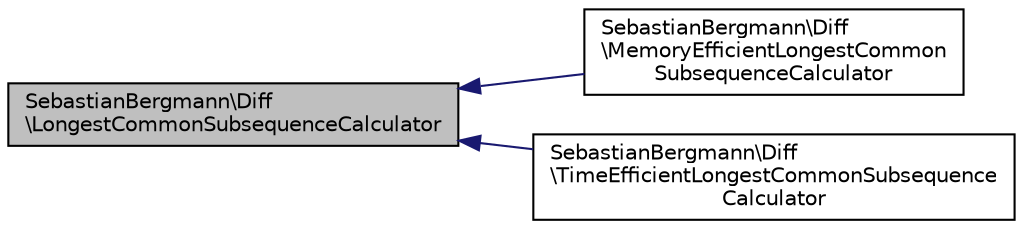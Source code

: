 digraph "SebastianBergmann\Diff\LongestCommonSubsequenceCalculator"
{
  edge [fontname="Helvetica",fontsize="10",labelfontname="Helvetica",labelfontsize="10"];
  node [fontname="Helvetica",fontsize="10",shape=record];
  rankdir="LR";
  Node0 [label="SebastianBergmann\\Diff\l\\LongestCommonSubsequenceCalculator",height=0.2,width=0.4,color="black", fillcolor="grey75", style="filled", fontcolor="black"];
  Node0 -> Node1 [dir="back",color="midnightblue",fontsize="10",style="solid",fontname="Helvetica"];
  Node1 [label="SebastianBergmann\\Diff\l\\MemoryEfficientLongestCommon\lSubsequenceCalculator",height=0.2,width=0.4,color="black", fillcolor="white", style="filled",URL="$classSebastianBergmann_1_1Diff_1_1MemoryEfficientLongestCommonSubsequenceCalculator.html"];
  Node0 -> Node2 [dir="back",color="midnightblue",fontsize="10",style="solid",fontname="Helvetica"];
  Node2 [label="SebastianBergmann\\Diff\l\\TimeEfficientLongestCommonSubsequence\lCalculator",height=0.2,width=0.4,color="black", fillcolor="white", style="filled",URL="$classSebastianBergmann_1_1Diff_1_1TimeEfficientLongestCommonSubsequenceCalculator.html"];
}
